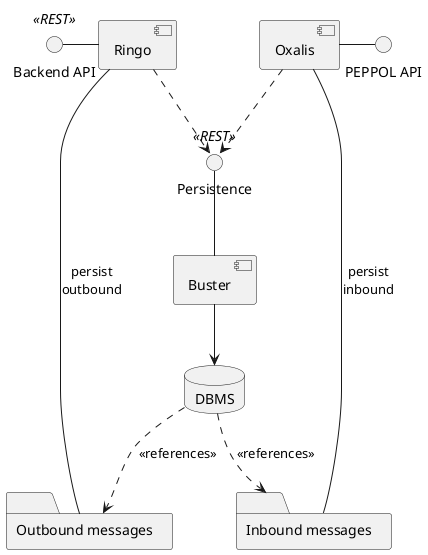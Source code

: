 @startuml

interface "PEPPOL API" as PEPPOL
component Oxalis
folder "Inbound messages" as Inbound
Oxalis - PEPPOL
Oxalis -down- Inbound : persist\ninbound

component Buster
interface "Persistence" as P <<REST>>
Buster -up- P

component Ringo
interface "Backend API" as B <<REST>>
folder "Outbound messages" as Outbound
Ringo -left- B
Ringo -down- Outbound : persist\noutbound


Oxalis ..> P
Ringo ..> P

database "DBMS" as D
Buster -down->  D
D ..> Inbound : <<references>>
D ..> Outbound : <<references>>
@enduml